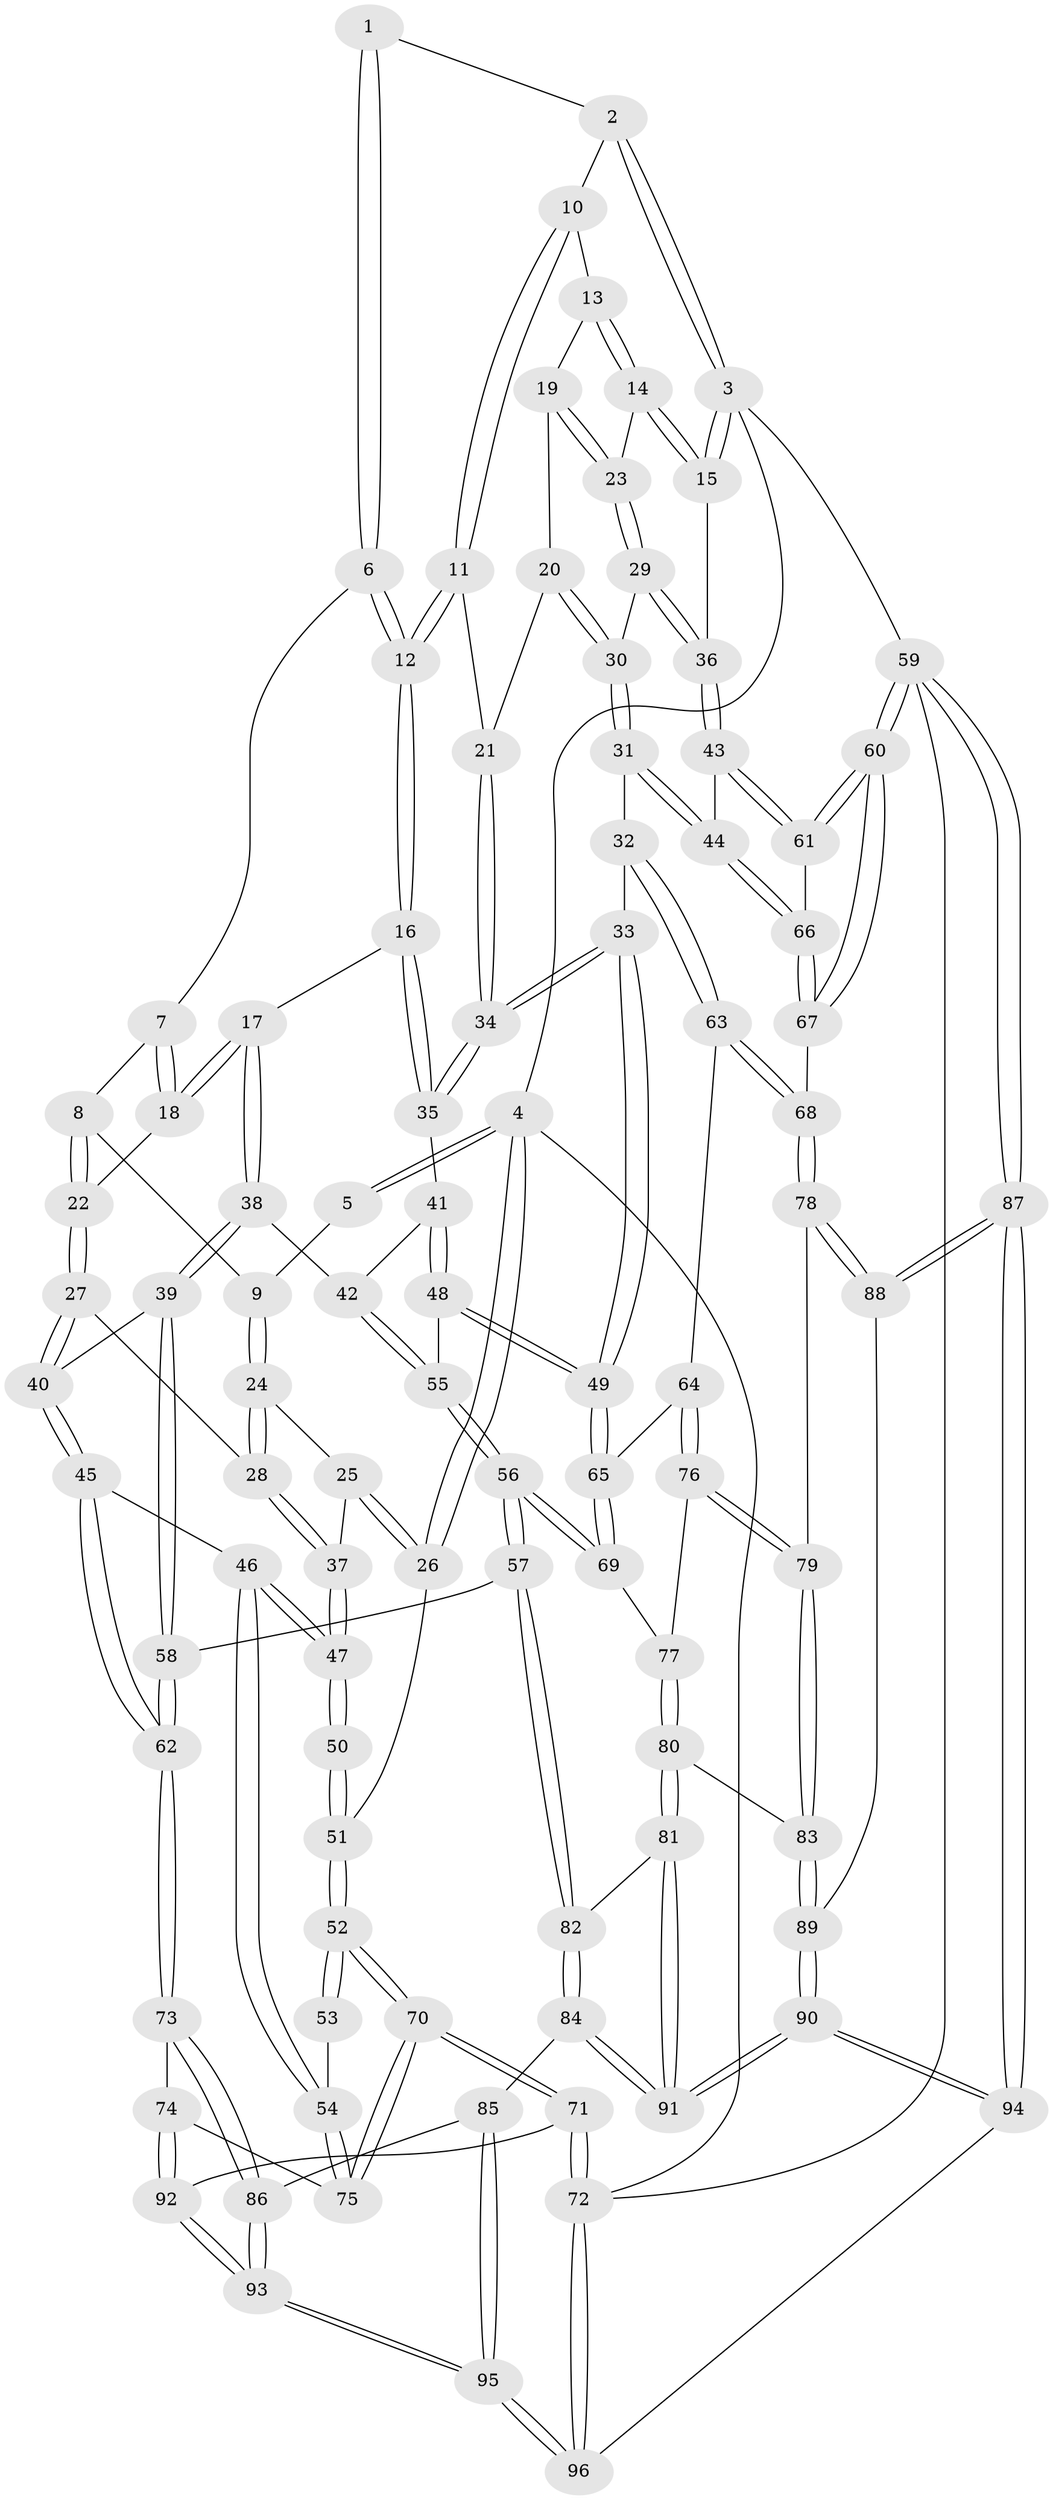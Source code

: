 // Generated by graph-tools (version 1.1) at 2025/00/03/09/25 05:00:33]
// undirected, 96 vertices, 237 edges
graph export_dot {
graph [start="1"]
  node [color=gray90,style=filled];
  1 [pos="+0.47714448976990115+0"];
  2 [pos="+0.7845701948220801+0"];
  3 [pos="+1+0"];
  4 [pos="+0+0"];
  5 [pos="+0.18430160835481774+0"];
  6 [pos="+0.49415415464516654+0"];
  7 [pos="+0.3512500774827789+0.15044150721955957"];
  8 [pos="+0.2786434585589084+0.15669525220777003"];
  9 [pos="+0.21772359202210967+0.13115497212224042"];
  10 [pos="+0.7882913432465594+0.03286737495789555"];
  11 [pos="+0.6095839252323259+0.193134487420677"];
  12 [pos="+0.5644016290305852+0.18555595544943357"];
  13 [pos="+0.8383178702555317+0.12016653652858798"];
  14 [pos="+0.9567890778527631+0.14693401724849553"];
  15 [pos="+1+0.06934515647161314"];
  16 [pos="+0.49047793466337897+0.2804559261931342"];
  17 [pos="+0.45432790393833905+0.2939989731340349"];
  18 [pos="+0.4467485408973197+0.29378707726487224"];
  19 [pos="+0.8125012935313265+0.16753966604579906"];
  20 [pos="+0.7515573953445689+0.20667895757955004"];
  21 [pos="+0.6383991024213168+0.21076659965139513"];
  22 [pos="+0.3689725837356744+0.3095555282770576"];
  23 [pos="+0.8695084451377879+0.28170679571779655"];
  24 [pos="+0.17700439900890164+0.20273638808299235"];
  25 [pos="+0.06063974250544158+0.24514981547477485"];
  26 [pos="+0+0.2393351981371214"];
  27 [pos="+0.29042739267715184+0.3541737982628402"];
  28 [pos="+0.27597189508461367+0.35330283688638553"];
  29 [pos="+0.8692349619169745+0.2836877792005024"];
  30 [pos="+0.840338116848621+0.3389154142200283"];
  31 [pos="+0.8244821832336897+0.42916700300187627"];
  32 [pos="+0.8110746560567207+0.43195648494355315"];
  33 [pos="+0.7818713702982434+0.43282723989259986"];
  34 [pos="+0.7360588946454125+0.38635235399619944"];
  35 [pos="+0.5474048698120219+0.36359005275305"];
  36 [pos="+1+0.2542553943976459"];
  37 [pos="+0.18271310330022772+0.41391484212456664"];
  38 [pos="+0.44103456087081083+0.46404028787682444"];
  39 [pos="+0.35350294961305306+0.5036767567385304"];
  40 [pos="+0.3515811117726231+0.502434780329446"];
  41 [pos="+0.559827390173896+0.4195777370813685"];
  42 [pos="+0.4640547063901598+0.4779334275287696"];
  43 [pos="+1+0.3925223609109829"];
  44 [pos="+0.8552361128020302+0.44153040588529335"];
  45 [pos="+0.22362654841857965+0.5371612178516272"];
  46 [pos="+0.1627097248209893+0.5087563131884302"];
  47 [pos="+0.16205547820480035+0.44731421192074045"];
  48 [pos="+0.6123055031647304+0.499387803202735"];
  49 [pos="+0.6703123815270313+0.5166647119578711"];
  50 [pos="+0.09225774690680867+0.4251767440516678"];
  51 [pos="+0+0.2893165834040181"];
  52 [pos="+0+0.3959701127302733"];
  53 [pos="+0.03880692669213549+0.48597100842734214"];
  54 [pos="+0.12421852219364904+0.5497481125527288"];
  55 [pos="+0.5096940093631653+0.5403789798517996"];
  56 [pos="+0.46627044866992995+0.6435238973149161"];
  57 [pos="+0.40670557121616546+0.6647352820967465"];
  58 [pos="+0.39839428163382096+0.6637332342950587"];
  59 [pos="+1+1"];
  60 [pos="+1+0.8347587056004712"];
  61 [pos="+1+0.45076964138057846"];
  62 [pos="+0.3032876806565872+0.708953770029952"];
  63 [pos="+0.7917697417373928+0.6249946921403271"];
  64 [pos="+0.6930813023607978+0.6419453833900123"];
  65 [pos="+0.6699807983418107+0.5222637569037324"];
  66 [pos="+0.9100898141846886+0.605058877134354"];
  67 [pos="+0.9179131928581518+0.6867921879862293"];
  68 [pos="+0.8848178446748206+0.6989780102451043"];
  69 [pos="+0.5303974874293594+0.6631190543793453"];
  70 [pos="+0+0.6569918456412938"];
  71 [pos="+0+0.828646806708501"];
  72 [pos="+0+1"];
  73 [pos="+0.27635996089322445+0.7375371019374078"];
  74 [pos="+0.16654640881427898+0.7477303231360941"];
  75 [pos="+0.05906832360313913+0.6534181918484263"];
  76 [pos="+0.686402857461744+0.6730257753996403"];
  77 [pos="+0.554480641581349+0.6811809686991678"];
  78 [pos="+0.8654442719379645+0.7150701214491095"];
  79 [pos="+0.7031006394773766+0.7125303435024102"];
  80 [pos="+0.5783539740687766+0.8007279752654988"];
  81 [pos="+0.5548203781737728+0.8234532333198066"];
  82 [pos="+0.47265784567879887+0.8002494220977778"];
  83 [pos="+0.6851579559824729+0.7912189254619996"];
  84 [pos="+0.406113413523225+0.882173668993366"];
  85 [pos="+0.4009446511116634+0.8822141463526941"];
  86 [pos="+0.3041485792893231+0.8077909136460893"];
  87 [pos="+1+1"];
  88 [pos="+0.8125588990172337+0.8583830620140374"];
  89 [pos="+0.727797685093952+0.8547937236145806"];
  90 [pos="+0.5915880796985286+1"];
  91 [pos="+0.5578560564672109+1"];
  92 [pos="+0.11854261227780942+0.8736082014901247"];
  93 [pos="+0.1907726544441231+1"];
  94 [pos="+0.5943724938724453+1"];
  95 [pos="+0.1938048028471923+1"];
  96 [pos="+0.1886892149040954+1"];
  1 -- 2;
  1 -- 6;
  1 -- 6;
  2 -- 3;
  2 -- 3;
  2 -- 10;
  3 -- 4;
  3 -- 15;
  3 -- 15;
  3 -- 59;
  4 -- 5;
  4 -- 5;
  4 -- 26;
  4 -- 26;
  4 -- 72;
  5 -- 9;
  6 -- 7;
  6 -- 12;
  6 -- 12;
  7 -- 8;
  7 -- 18;
  7 -- 18;
  8 -- 9;
  8 -- 22;
  8 -- 22;
  9 -- 24;
  9 -- 24;
  10 -- 11;
  10 -- 11;
  10 -- 13;
  11 -- 12;
  11 -- 12;
  11 -- 21;
  12 -- 16;
  12 -- 16;
  13 -- 14;
  13 -- 14;
  13 -- 19;
  14 -- 15;
  14 -- 15;
  14 -- 23;
  15 -- 36;
  16 -- 17;
  16 -- 35;
  16 -- 35;
  17 -- 18;
  17 -- 18;
  17 -- 38;
  17 -- 38;
  18 -- 22;
  19 -- 20;
  19 -- 23;
  19 -- 23;
  20 -- 21;
  20 -- 30;
  20 -- 30;
  21 -- 34;
  21 -- 34;
  22 -- 27;
  22 -- 27;
  23 -- 29;
  23 -- 29;
  24 -- 25;
  24 -- 28;
  24 -- 28;
  25 -- 26;
  25 -- 26;
  25 -- 37;
  26 -- 51;
  27 -- 28;
  27 -- 40;
  27 -- 40;
  28 -- 37;
  28 -- 37;
  29 -- 30;
  29 -- 36;
  29 -- 36;
  30 -- 31;
  30 -- 31;
  31 -- 32;
  31 -- 44;
  31 -- 44;
  32 -- 33;
  32 -- 63;
  32 -- 63;
  33 -- 34;
  33 -- 34;
  33 -- 49;
  33 -- 49;
  34 -- 35;
  34 -- 35;
  35 -- 41;
  36 -- 43;
  36 -- 43;
  37 -- 47;
  37 -- 47;
  38 -- 39;
  38 -- 39;
  38 -- 42;
  39 -- 40;
  39 -- 58;
  39 -- 58;
  40 -- 45;
  40 -- 45;
  41 -- 42;
  41 -- 48;
  41 -- 48;
  42 -- 55;
  42 -- 55;
  43 -- 44;
  43 -- 61;
  43 -- 61;
  44 -- 66;
  44 -- 66;
  45 -- 46;
  45 -- 62;
  45 -- 62;
  46 -- 47;
  46 -- 47;
  46 -- 54;
  46 -- 54;
  47 -- 50;
  47 -- 50;
  48 -- 49;
  48 -- 49;
  48 -- 55;
  49 -- 65;
  49 -- 65;
  50 -- 51;
  50 -- 51;
  51 -- 52;
  51 -- 52;
  52 -- 53;
  52 -- 53;
  52 -- 70;
  52 -- 70;
  53 -- 54;
  54 -- 75;
  54 -- 75;
  55 -- 56;
  55 -- 56;
  56 -- 57;
  56 -- 57;
  56 -- 69;
  56 -- 69;
  57 -- 58;
  57 -- 82;
  57 -- 82;
  58 -- 62;
  58 -- 62;
  59 -- 60;
  59 -- 60;
  59 -- 87;
  59 -- 87;
  59 -- 72;
  60 -- 61;
  60 -- 61;
  60 -- 67;
  60 -- 67;
  61 -- 66;
  62 -- 73;
  62 -- 73;
  63 -- 64;
  63 -- 68;
  63 -- 68;
  64 -- 65;
  64 -- 76;
  64 -- 76;
  65 -- 69;
  65 -- 69;
  66 -- 67;
  66 -- 67;
  67 -- 68;
  68 -- 78;
  68 -- 78;
  69 -- 77;
  70 -- 71;
  70 -- 71;
  70 -- 75;
  70 -- 75;
  71 -- 72;
  71 -- 72;
  71 -- 92;
  72 -- 96;
  72 -- 96;
  73 -- 74;
  73 -- 86;
  73 -- 86;
  74 -- 75;
  74 -- 92;
  74 -- 92;
  76 -- 77;
  76 -- 79;
  76 -- 79;
  77 -- 80;
  77 -- 80;
  78 -- 79;
  78 -- 88;
  78 -- 88;
  79 -- 83;
  79 -- 83;
  80 -- 81;
  80 -- 81;
  80 -- 83;
  81 -- 82;
  81 -- 91;
  81 -- 91;
  82 -- 84;
  82 -- 84;
  83 -- 89;
  83 -- 89;
  84 -- 85;
  84 -- 91;
  84 -- 91;
  85 -- 86;
  85 -- 95;
  85 -- 95;
  86 -- 93;
  86 -- 93;
  87 -- 88;
  87 -- 88;
  87 -- 94;
  87 -- 94;
  88 -- 89;
  89 -- 90;
  89 -- 90;
  90 -- 91;
  90 -- 91;
  90 -- 94;
  90 -- 94;
  92 -- 93;
  92 -- 93;
  93 -- 95;
  93 -- 95;
  94 -- 96;
  95 -- 96;
  95 -- 96;
}
